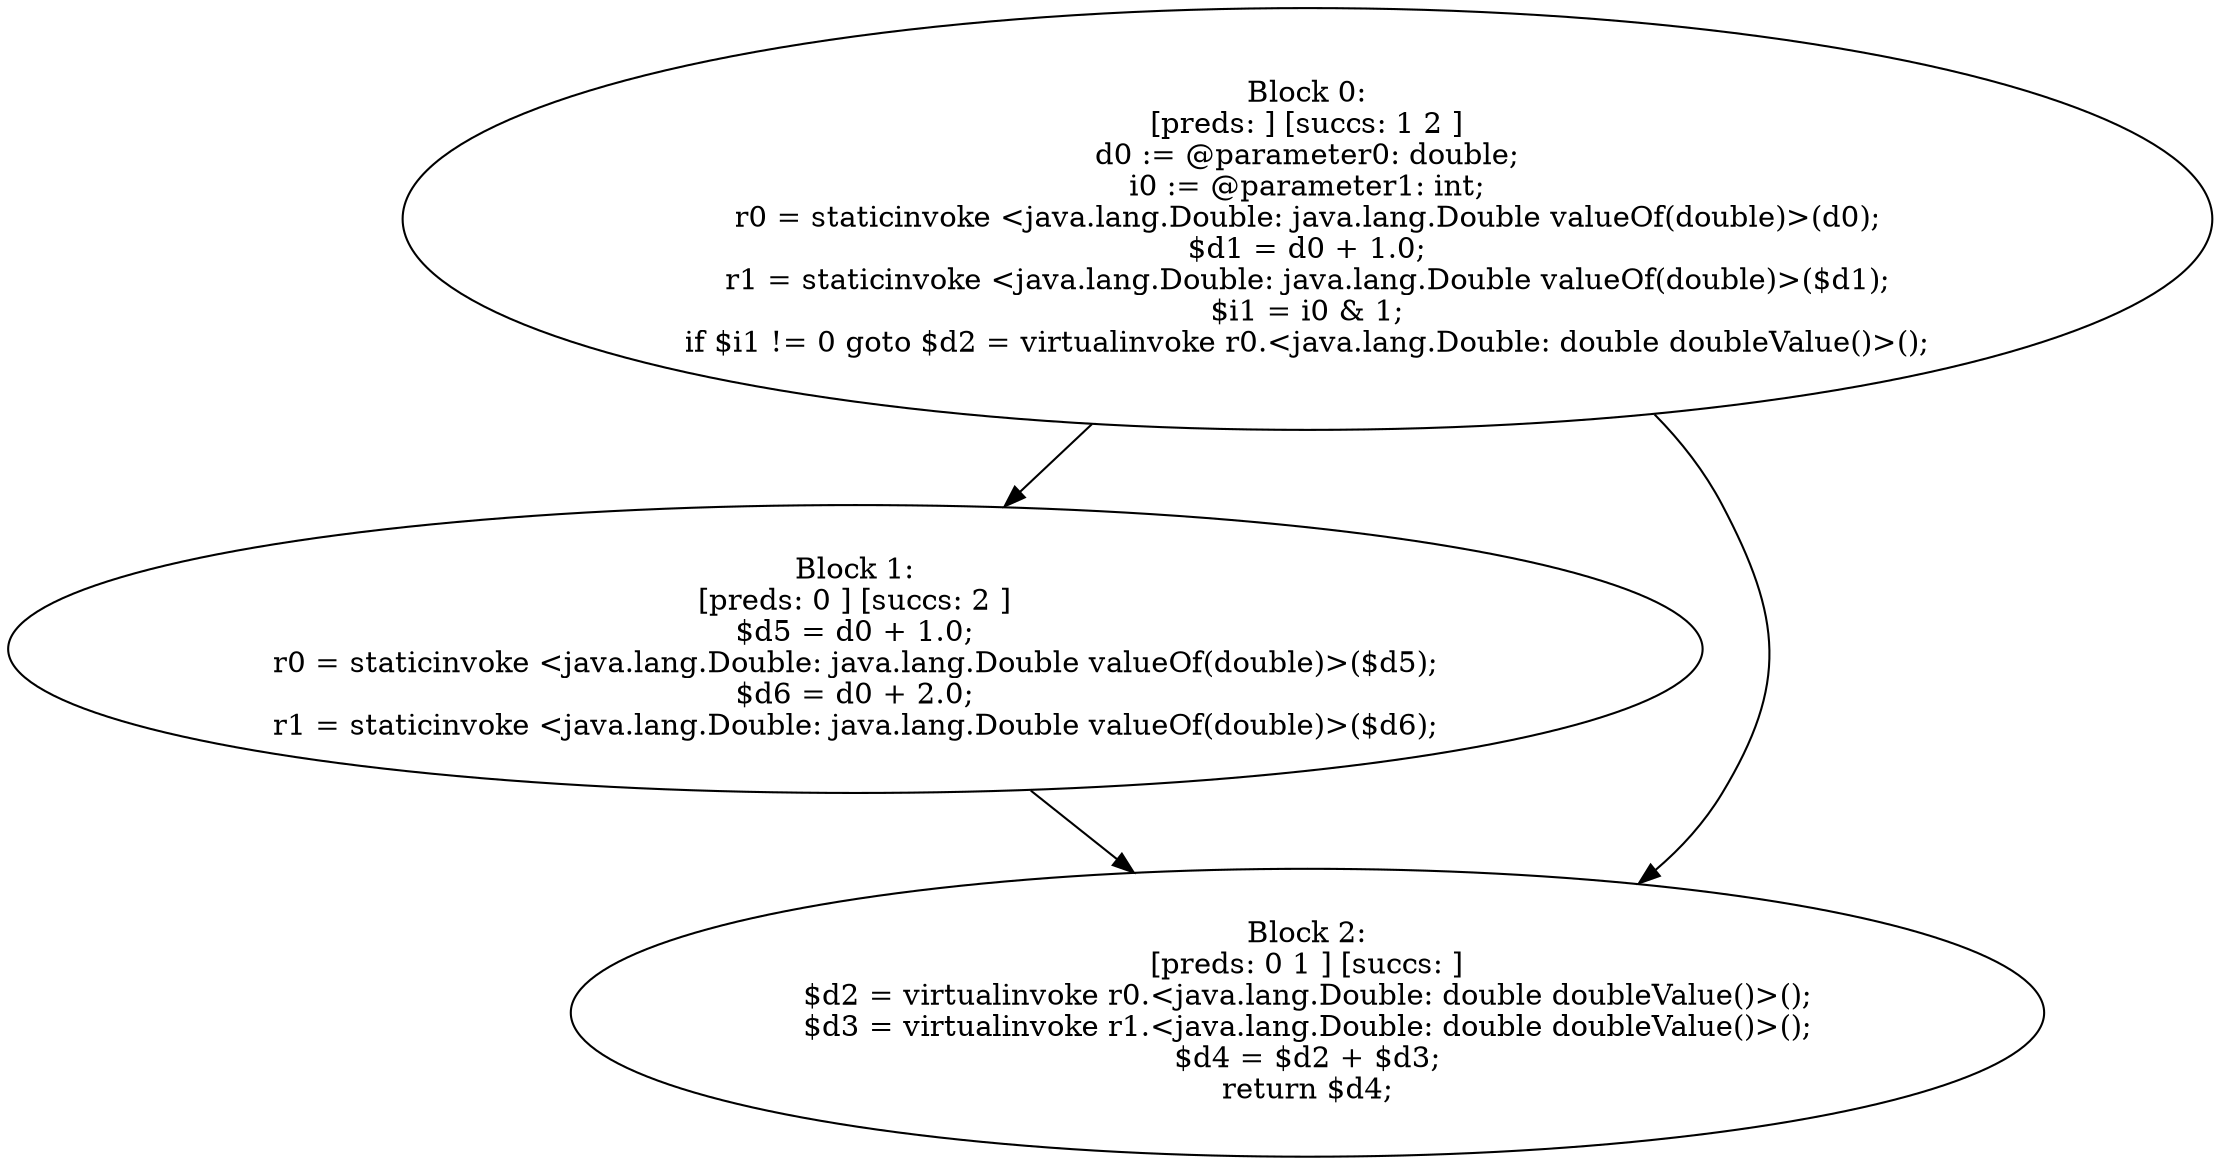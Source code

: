 digraph "unitGraph" {
    "Block 0:
[preds: ] [succs: 1 2 ]
d0 := @parameter0: double;
i0 := @parameter1: int;
r0 = staticinvoke <java.lang.Double: java.lang.Double valueOf(double)>(d0);
$d1 = d0 + 1.0;
r1 = staticinvoke <java.lang.Double: java.lang.Double valueOf(double)>($d1);
$i1 = i0 & 1;
if $i1 != 0 goto $d2 = virtualinvoke r0.<java.lang.Double: double doubleValue()>();
"
    "Block 1:
[preds: 0 ] [succs: 2 ]
$d5 = d0 + 1.0;
r0 = staticinvoke <java.lang.Double: java.lang.Double valueOf(double)>($d5);
$d6 = d0 + 2.0;
r1 = staticinvoke <java.lang.Double: java.lang.Double valueOf(double)>($d6);
"
    "Block 2:
[preds: 0 1 ] [succs: ]
$d2 = virtualinvoke r0.<java.lang.Double: double doubleValue()>();
$d3 = virtualinvoke r1.<java.lang.Double: double doubleValue()>();
$d4 = $d2 + $d3;
return $d4;
"
    "Block 0:
[preds: ] [succs: 1 2 ]
d0 := @parameter0: double;
i0 := @parameter1: int;
r0 = staticinvoke <java.lang.Double: java.lang.Double valueOf(double)>(d0);
$d1 = d0 + 1.0;
r1 = staticinvoke <java.lang.Double: java.lang.Double valueOf(double)>($d1);
$i1 = i0 & 1;
if $i1 != 0 goto $d2 = virtualinvoke r0.<java.lang.Double: double doubleValue()>();
"->"Block 1:
[preds: 0 ] [succs: 2 ]
$d5 = d0 + 1.0;
r0 = staticinvoke <java.lang.Double: java.lang.Double valueOf(double)>($d5);
$d6 = d0 + 2.0;
r1 = staticinvoke <java.lang.Double: java.lang.Double valueOf(double)>($d6);
";
    "Block 0:
[preds: ] [succs: 1 2 ]
d0 := @parameter0: double;
i0 := @parameter1: int;
r0 = staticinvoke <java.lang.Double: java.lang.Double valueOf(double)>(d0);
$d1 = d0 + 1.0;
r1 = staticinvoke <java.lang.Double: java.lang.Double valueOf(double)>($d1);
$i1 = i0 & 1;
if $i1 != 0 goto $d2 = virtualinvoke r0.<java.lang.Double: double doubleValue()>();
"->"Block 2:
[preds: 0 1 ] [succs: ]
$d2 = virtualinvoke r0.<java.lang.Double: double doubleValue()>();
$d3 = virtualinvoke r1.<java.lang.Double: double doubleValue()>();
$d4 = $d2 + $d3;
return $d4;
";
    "Block 1:
[preds: 0 ] [succs: 2 ]
$d5 = d0 + 1.0;
r0 = staticinvoke <java.lang.Double: java.lang.Double valueOf(double)>($d5);
$d6 = d0 + 2.0;
r1 = staticinvoke <java.lang.Double: java.lang.Double valueOf(double)>($d6);
"->"Block 2:
[preds: 0 1 ] [succs: ]
$d2 = virtualinvoke r0.<java.lang.Double: double doubleValue()>();
$d3 = virtualinvoke r1.<java.lang.Double: double doubleValue()>();
$d4 = $d2 + $d3;
return $d4;
";
}

